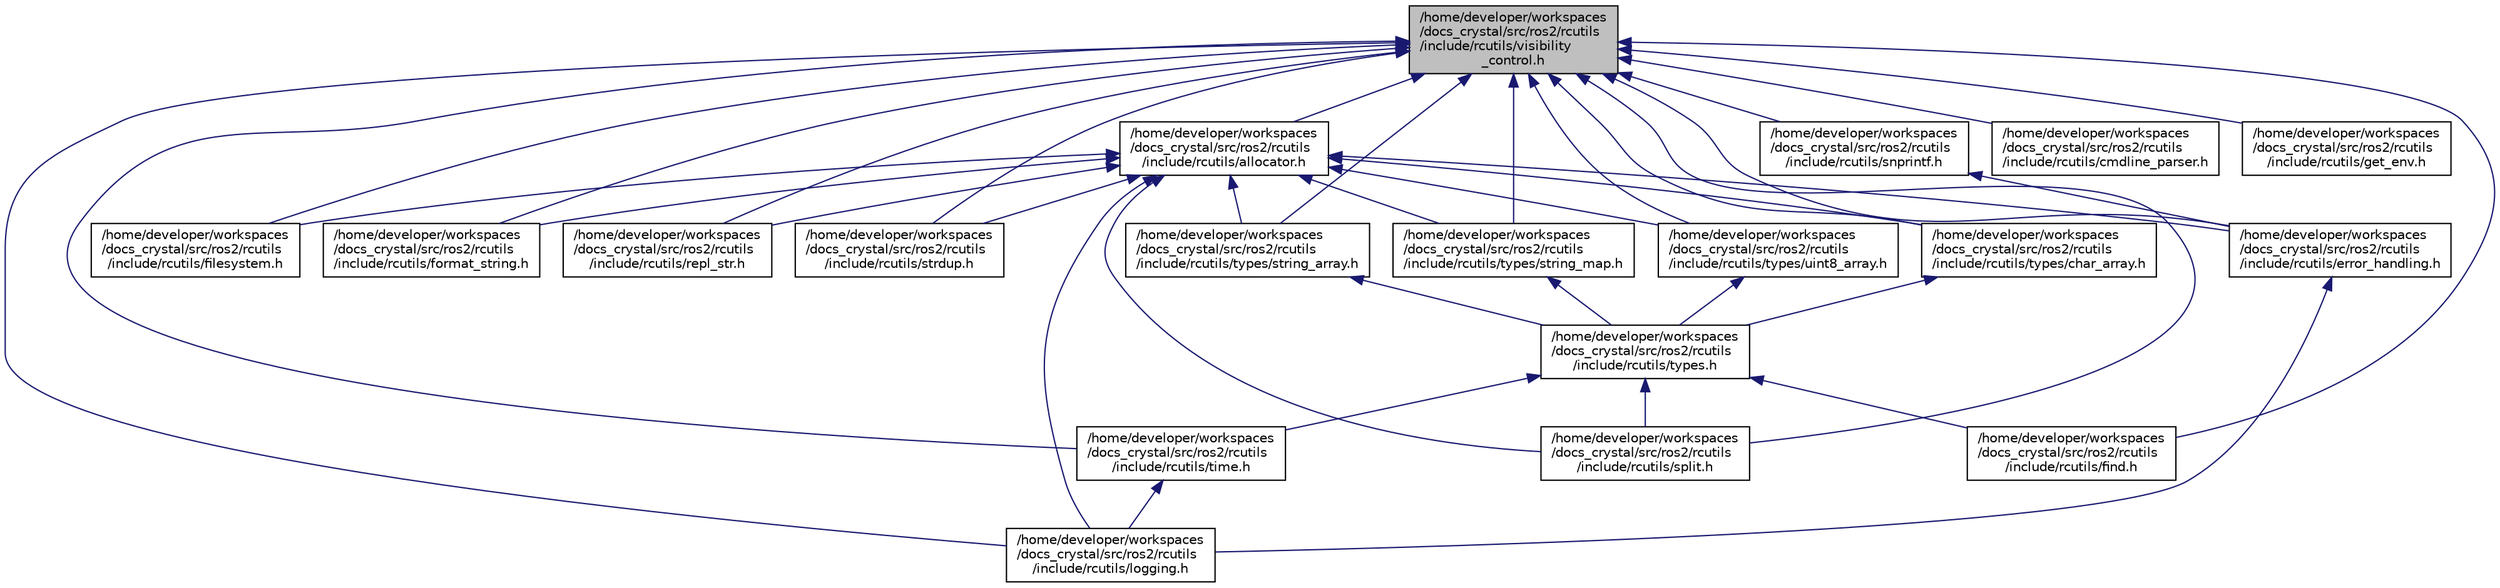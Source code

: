 digraph "/home/developer/workspaces/docs_crystal/src/ros2/rcutils/include/rcutils/visibility_control.h"
{
  edge [fontname="Helvetica",fontsize="10",labelfontname="Helvetica",labelfontsize="10"];
  node [fontname="Helvetica",fontsize="10",shape=record];
  Node1 [label="/home/developer/workspaces\l/docs_crystal/src/ros2/rcutils\l/include/rcutils/visibility\l_control.h",height=0.2,width=0.4,color="black", fillcolor="grey75", style="filled", fontcolor="black"];
  Node1 -> Node2 [dir="back",color="midnightblue",fontsize="10",style="solid",fontname="Helvetica"];
  Node2 [label="/home/developer/workspaces\l/docs_crystal/src/ros2/rcutils\l/include/rcutils/allocator.h",height=0.2,width=0.4,color="black", fillcolor="white", style="filled",URL="$allocator_8h.html"];
  Node2 -> Node3 [dir="back",color="midnightblue",fontsize="10",style="solid",fontname="Helvetica"];
  Node3 [label="/home/developer/workspaces\l/docs_crystal/src/ros2/rcutils\l/include/rcutils/error_handling.h",height=0.2,width=0.4,color="black", fillcolor="white", style="filled",URL="$error__handling_8h.html"];
  Node3 -> Node4 [dir="back",color="midnightblue",fontsize="10",style="solid",fontname="Helvetica"];
  Node4 [label="/home/developer/workspaces\l/docs_crystal/src/ros2/rcutils\l/include/rcutils/logging.h",height=0.2,width=0.4,color="black", fillcolor="white", style="filled",URL="$logging_8h.html"];
  Node2 -> Node5 [dir="back",color="midnightblue",fontsize="10",style="solid",fontname="Helvetica"];
  Node5 [label="/home/developer/workspaces\l/docs_crystal/src/ros2/rcutils\l/include/rcutils/filesystem.h",height=0.2,width=0.4,color="black", fillcolor="white", style="filled",URL="$filesystem_8h.html"];
  Node2 -> Node6 [dir="back",color="midnightblue",fontsize="10",style="solid",fontname="Helvetica"];
  Node6 [label="/home/developer/workspaces\l/docs_crystal/src/ros2/rcutils\l/include/rcutils/format_string.h",height=0.2,width=0.4,color="black", fillcolor="white", style="filled",URL="$format__string_8h.html"];
  Node2 -> Node4 [dir="back",color="midnightblue",fontsize="10",style="solid",fontname="Helvetica"];
  Node2 -> Node7 [dir="back",color="midnightblue",fontsize="10",style="solid",fontname="Helvetica"];
  Node7 [label="/home/developer/workspaces\l/docs_crystal/src/ros2/rcutils\l/include/rcutils/repl_str.h",height=0.2,width=0.4,color="black", fillcolor="white", style="filled",URL="$repl__str_8h.html"];
  Node2 -> Node8 [dir="back",color="midnightblue",fontsize="10",style="solid",fontname="Helvetica"];
  Node8 [label="/home/developer/workspaces\l/docs_crystal/src/ros2/rcutils\l/include/rcutils/split.h",height=0.2,width=0.4,color="black", fillcolor="white", style="filled",URL="$split_8h.html"];
  Node2 -> Node9 [dir="back",color="midnightblue",fontsize="10",style="solid",fontname="Helvetica"];
  Node9 [label="/home/developer/workspaces\l/docs_crystal/src/ros2/rcutils\l/include/rcutils/strdup.h",height=0.2,width=0.4,color="black", fillcolor="white", style="filled",URL="$strdup_8h.html"];
  Node2 -> Node10 [dir="back",color="midnightblue",fontsize="10",style="solid",fontname="Helvetica"];
  Node10 [label="/home/developer/workspaces\l/docs_crystal/src/ros2/rcutils\l/include/rcutils/types/char_array.h",height=0.2,width=0.4,color="black", fillcolor="white", style="filled",URL="$char__array_8h.html"];
  Node10 -> Node11 [dir="back",color="midnightblue",fontsize="10",style="solid",fontname="Helvetica"];
  Node11 [label="/home/developer/workspaces\l/docs_crystal/src/ros2/rcutils\l/include/rcutils/types.h",height=0.2,width=0.4,color="black", fillcolor="white", style="filled",URL="$types_8h.html"];
  Node11 -> Node12 [dir="back",color="midnightblue",fontsize="10",style="solid",fontname="Helvetica"];
  Node12 [label="/home/developer/workspaces\l/docs_crystal/src/ros2/rcutils\l/include/rcutils/find.h",height=0.2,width=0.4,color="black", fillcolor="white", style="filled",URL="$find_8h.html"];
  Node11 -> Node8 [dir="back",color="midnightblue",fontsize="10",style="solid",fontname="Helvetica"];
  Node11 -> Node13 [dir="back",color="midnightblue",fontsize="10",style="solid",fontname="Helvetica"];
  Node13 [label="/home/developer/workspaces\l/docs_crystal/src/ros2/rcutils\l/include/rcutils/time.h",height=0.2,width=0.4,color="black", fillcolor="white", style="filled",URL="$time_8h.html"];
  Node13 -> Node4 [dir="back",color="midnightblue",fontsize="10",style="solid",fontname="Helvetica"];
  Node2 -> Node14 [dir="back",color="midnightblue",fontsize="10",style="solid",fontname="Helvetica"];
  Node14 [label="/home/developer/workspaces\l/docs_crystal/src/ros2/rcutils\l/include/rcutils/types/string_array.h",height=0.2,width=0.4,color="black", fillcolor="white", style="filled",URL="$string__array_8h.html"];
  Node14 -> Node11 [dir="back",color="midnightblue",fontsize="10",style="solid",fontname="Helvetica"];
  Node2 -> Node15 [dir="back",color="midnightblue",fontsize="10",style="solid",fontname="Helvetica"];
  Node15 [label="/home/developer/workspaces\l/docs_crystal/src/ros2/rcutils\l/include/rcutils/types/string_map.h",height=0.2,width=0.4,color="black", fillcolor="white", style="filled",URL="$string__map_8h.html"];
  Node15 -> Node11 [dir="back",color="midnightblue",fontsize="10",style="solid",fontname="Helvetica"];
  Node2 -> Node16 [dir="back",color="midnightblue",fontsize="10",style="solid",fontname="Helvetica"];
  Node16 [label="/home/developer/workspaces\l/docs_crystal/src/ros2/rcutils\l/include/rcutils/types/uint8_array.h",height=0.2,width=0.4,color="black", fillcolor="white", style="filled",URL="$uint8__array_8h.html"];
  Node16 -> Node11 [dir="back",color="midnightblue",fontsize="10",style="solid",fontname="Helvetica"];
  Node1 -> Node17 [dir="back",color="midnightblue",fontsize="10",style="solid",fontname="Helvetica"];
  Node17 [label="/home/developer/workspaces\l/docs_crystal/src/ros2/rcutils\l/include/rcutils/cmdline_parser.h",height=0.2,width=0.4,color="black", fillcolor="white", style="filled",URL="$cmdline__parser_8h.html"];
  Node1 -> Node3 [dir="back",color="midnightblue",fontsize="10",style="solid",fontname="Helvetica"];
  Node1 -> Node5 [dir="back",color="midnightblue",fontsize="10",style="solid",fontname="Helvetica"];
  Node1 -> Node12 [dir="back",color="midnightblue",fontsize="10",style="solid",fontname="Helvetica"];
  Node1 -> Node6 [dir="back",color="midnightblue",fontsize="10",style="solid",fontname="Helvetica"];
  Node1 -> Node18 [dir="back",color="midnightblue",fontsize="10",style="solid",fontname="Helvetica"];
  Node18 [label="/home/developer/workspaces\l/docs_crystal/src/ros2/rcutils\l/include/rcutils/get_env.h",height=0.2,width=0.4,color="black", fillcolor="white", style="filled",URL="$get__env_8h.html"];
  Node1 -> Node4 [dir="back",color="midnightblue",fontsize="10",style="solid",fontname="Helvetica"];
  Node1 -> Node7 [dir="back",color="midnightblue",fontsize="10",style="solid",fontname="Helvetica"];
  Node1 -> Node19 [dir="back",color="midnightblue",fontsize="10",style="solid",fontname="Helvetica"];
  Node19 [label="/home/developer/workspaces\l/docs_crystal/src/ros2/rcutils\l/include/rcutils/snprintf.h",height=0.2,width=0.4,color="black", fillcolor="white", style="filled",URL="$snprintf_8h.html"];
  Node19 -> Node3 [dir="back",color="midnightblue",fontsize="10",style="solid",fontname="Helvetica"];
  Node1 -> Node8 [dir="back",color="midnightblue",fontsize="10",style="solid",fontname="Helvetica"];
  Node1 -> Node9 [dir="back",color="midnightblue",fontsize="10",style="solid",fontname="Helvetica"];
  Node1 -> Node13 [dir="back",color="midnightblue",fontsize="10",style="solid",fontname="Helvetica"];
  Node1 -> Node10 [dir="back",color="midnightblue",fontsize="10",style="solid",fontname="Helvetica"];
  Node1 -> Node14 [dir="back",color="midnightblue",fontsize="10",style="solid",fontname="Helvetica"];
  Node1 -> Node15 [dir="back",color="midnightblue",fontsize="10",style="solid",fontname="Helvetica"];
  Node1 -> Node16 [dir="back",color="midnightblue",fontsize="10",style="solid",fontname="Helvetica"];
}
